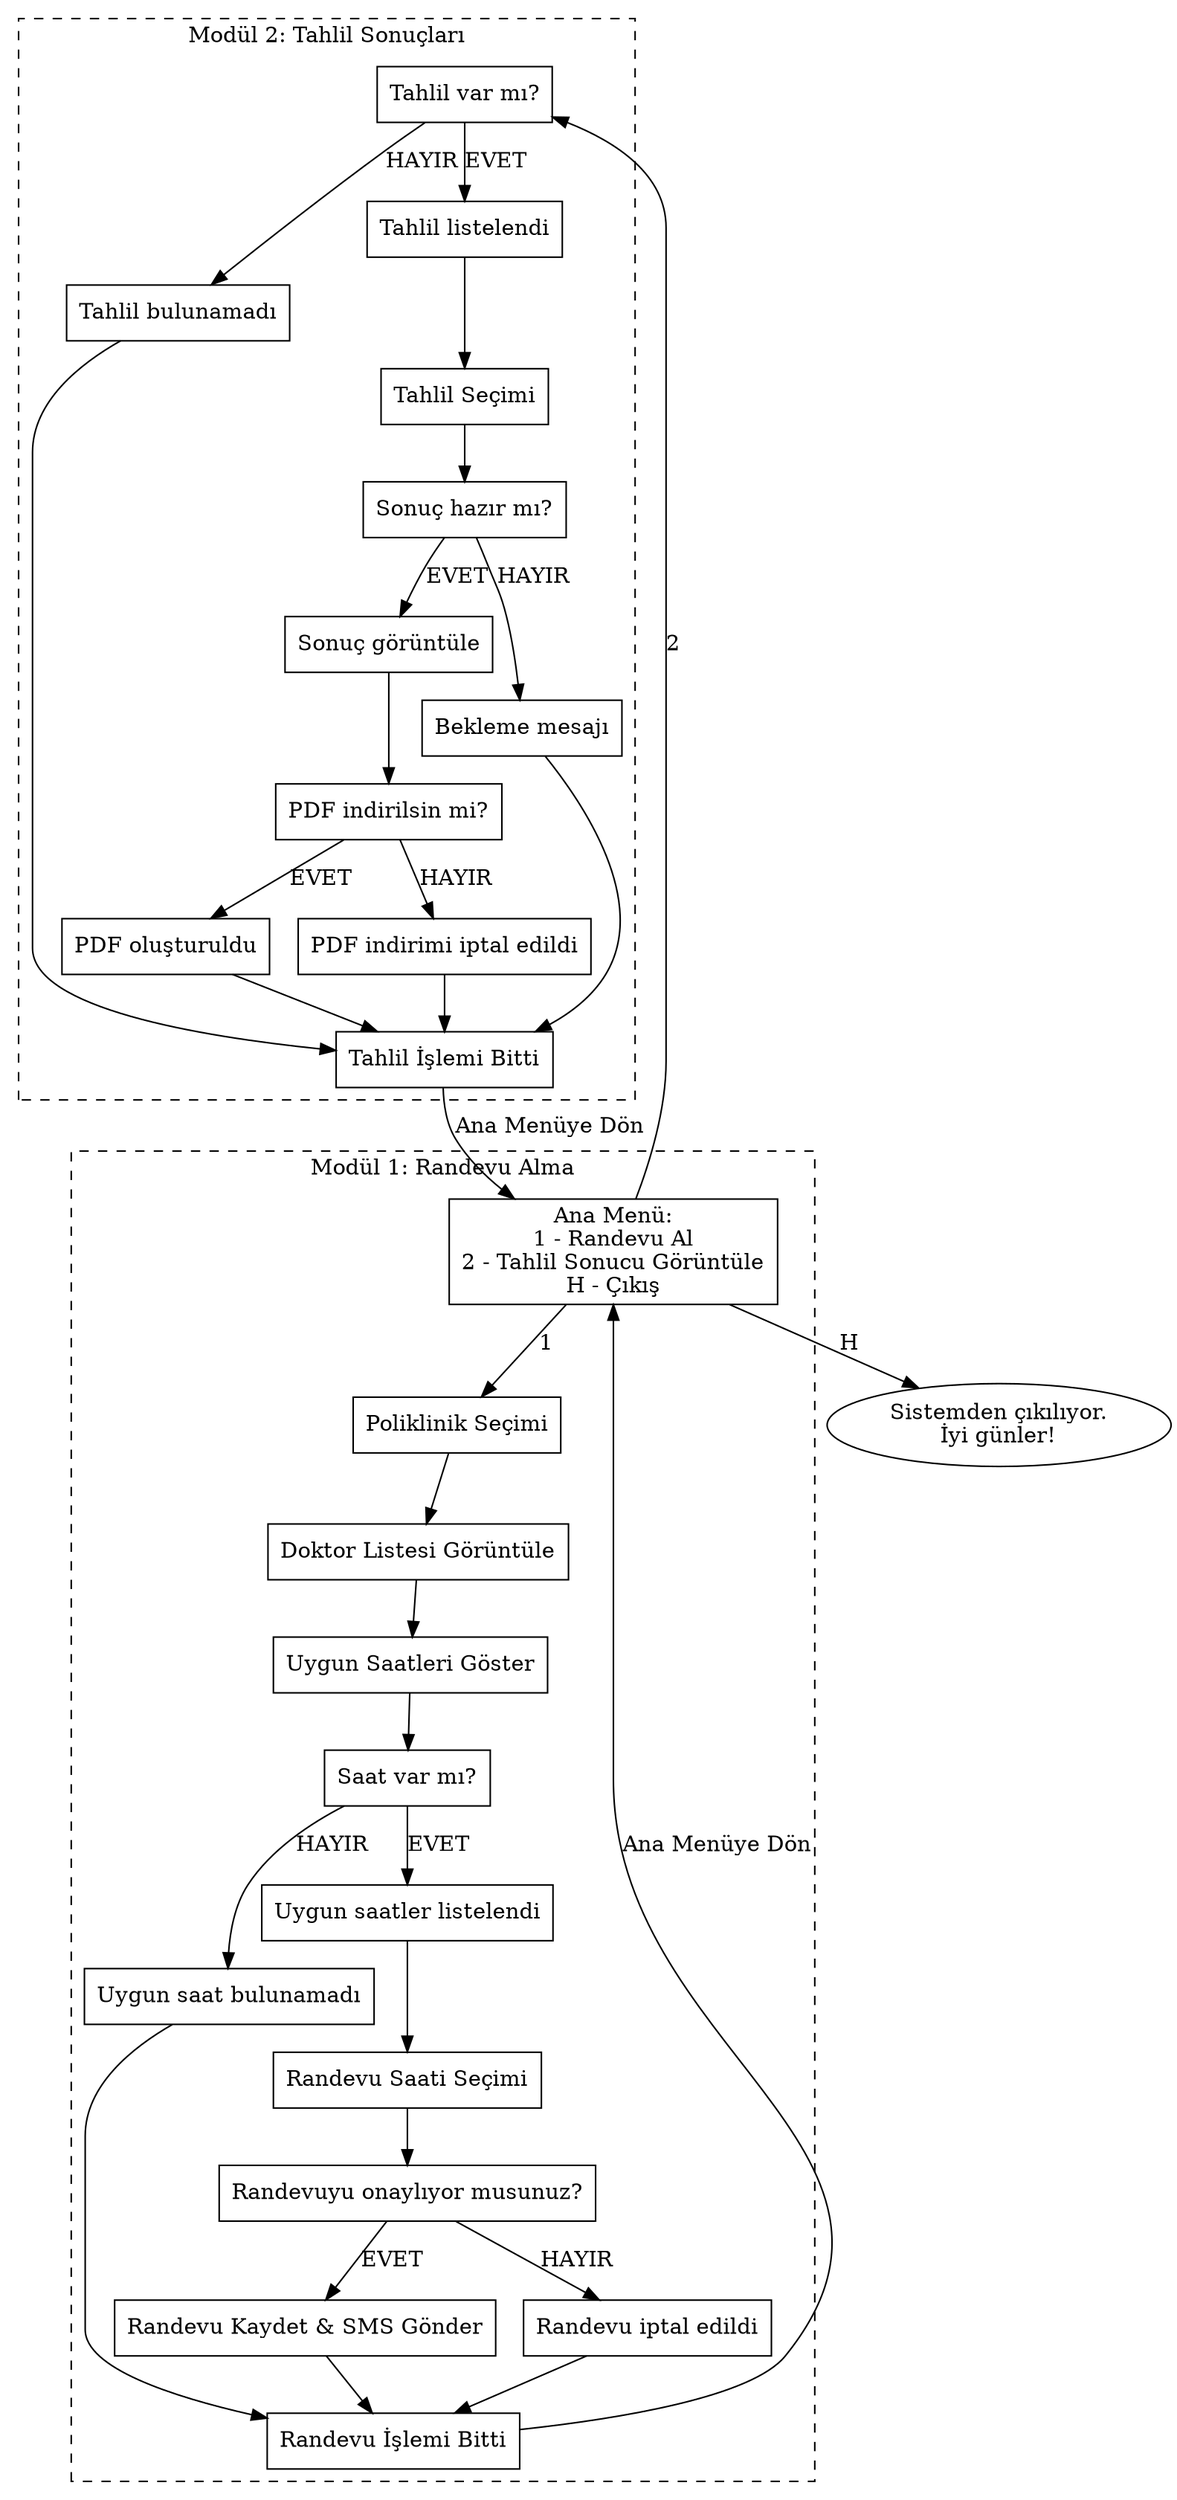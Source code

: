 digraph HastaneSistemi {
    rankdir=TB;
    node [shape=box];

    // Ana Menü
    AnaMenu [label="Ana Menü:\n1 - Randevu Al\n2 - Tahlil Sonucu Görüntüle\nH - Çıkış"];

    // -------------- Modül 1: Randevu Alma --------------
    subgraph cluster_randevu {
        label="Modül 1: Randevu Alma";
        style=dashed;

        R_PoliklinikSec [label="Poliklinik Seçimi"];
        R_DoktorListe [label="Doktor Listesi Görüntüle"];
        R_UygunSaatler [label="Uygun Saatleri Göster"];
        R_SaatVarKontrol [label="Saat var mı?"];
        R_SaatYok [label="Uygun saat bulunamadı"];
        R_SaatVar [label="Uygun saatler listelendi"];
        R_SaatSecim [label="Randevu Saati Seçimi"];
        R_OnayKontrol [label="Randevuyu onaylıyor musunuz?"];
        R_OnayVar [label="Randevu Kaydet & SMS Gönder"];
        R_OnayYok [label="Randevu iptal edildi"];
        R_Bitir [label="Randevu İşlemi Bitti"];

        R_PoliklinikSec -> R_DoktorListe;
        R_DoktorListe -> R_UygunSaatler;
        R_UygunSaatler -> R_SaatVarKontrol;

        R_SaatVarKontrol -> R_SaatVar [label="EVET"];
        R_SaatVarKontrol -> R_SaatYok [label="HAYIR"];

        R_SaatYok -> R_Bitir;
        R_SaatVar -> R_SaatSecim;
        R_SaatSecim -> R_OnayKontrol;

        R_OnayKontrol -> R_OnayVar [label="EVET"];
        R_OnayKontrol -> R_OnayYok [label="HAYIR"];

        R_OnayVar -> R_Bitir;
        R_OnayYok -> R_Bitir;

        R_Bitir -> AnaMenu [label="Ana Menüye Dön"];
    }

    // -------------- Modül 2: Tahlil Sonuçları --------------
    subgraph cluster_tahlil {
        label="Modül 2: Tahlil Sonuçları";
        style=dashed;

        T_TahlilVarKontrol [label="Tahlil var mı?"];
        T_TahlilYok [label="Tahlil bulunamadı"];
        T_TahlilVar [label="Tahlil listelendi"];
        T_TahlilSecim [label="Tahlil Seçimi"];
        T_SonucHazirKontrol [label="Sonuç hazır mı?"];
        T_SonucHazir [label="Sonuç görüntüle"];
        T_SonucBekle [label="Bekleme mesajı"];
        T_PDFIndirKontrol [label="PDF indirilsin mi?"];
        T_PDFIndir [label="PDF oluşturuldu"];
        T_PDFIptal [label="PDF indirimi iptal edildi"];
        T_Bitir [label="Tahlil İşlemi Bitti"];

        T_TahlilVarKontrol -> T_TahlilVar [label="EVET"];
        T_TahlilVarKontrol -> T_TahlilYok [label="HAYIR"];

        T_TahlilYok -> T_Bitir;
        T_TahlilVar -> T_TahlilSecim;
        T_TahlilSecim -> T_SonucHazirKontrol;

        T_SonucHazirKontrol -> T_SonucHazir [label="EVET"];
        T_SonucHazirKontrol -> T_SonucBekle [label="HAYIR"];

        T_SonucHazir -> T_PDFIndirKontrol;
        T_PDFIndirKontrol -> T_PDFIndir [label="EVET"];
        T_PDFIndirKontrol -> T_PDFIptal [label="HAYIR"];

        T_PDFIndir -> T_Bitir;
        T_PDFIptal -> T_Bitir;
        T_SonucBekle -> T_Bitir;

        T_Bitir -> AnaMenu [label="Ana Menüye Dön"];
    }

    // Ana Menüden modüllere yönlendirme
    AnaMenu -> R_PoliklinikSec [label="1"];
    AnaMenu -> T_TahlilVarKontrol [label="2"];
    AnaMenu -> Çıkış [label="H"];

    // Çıkış düğümü
    Çıkış [label="Sistemden çıkılıyor.\nİyi günler!", shape=oval];
}
